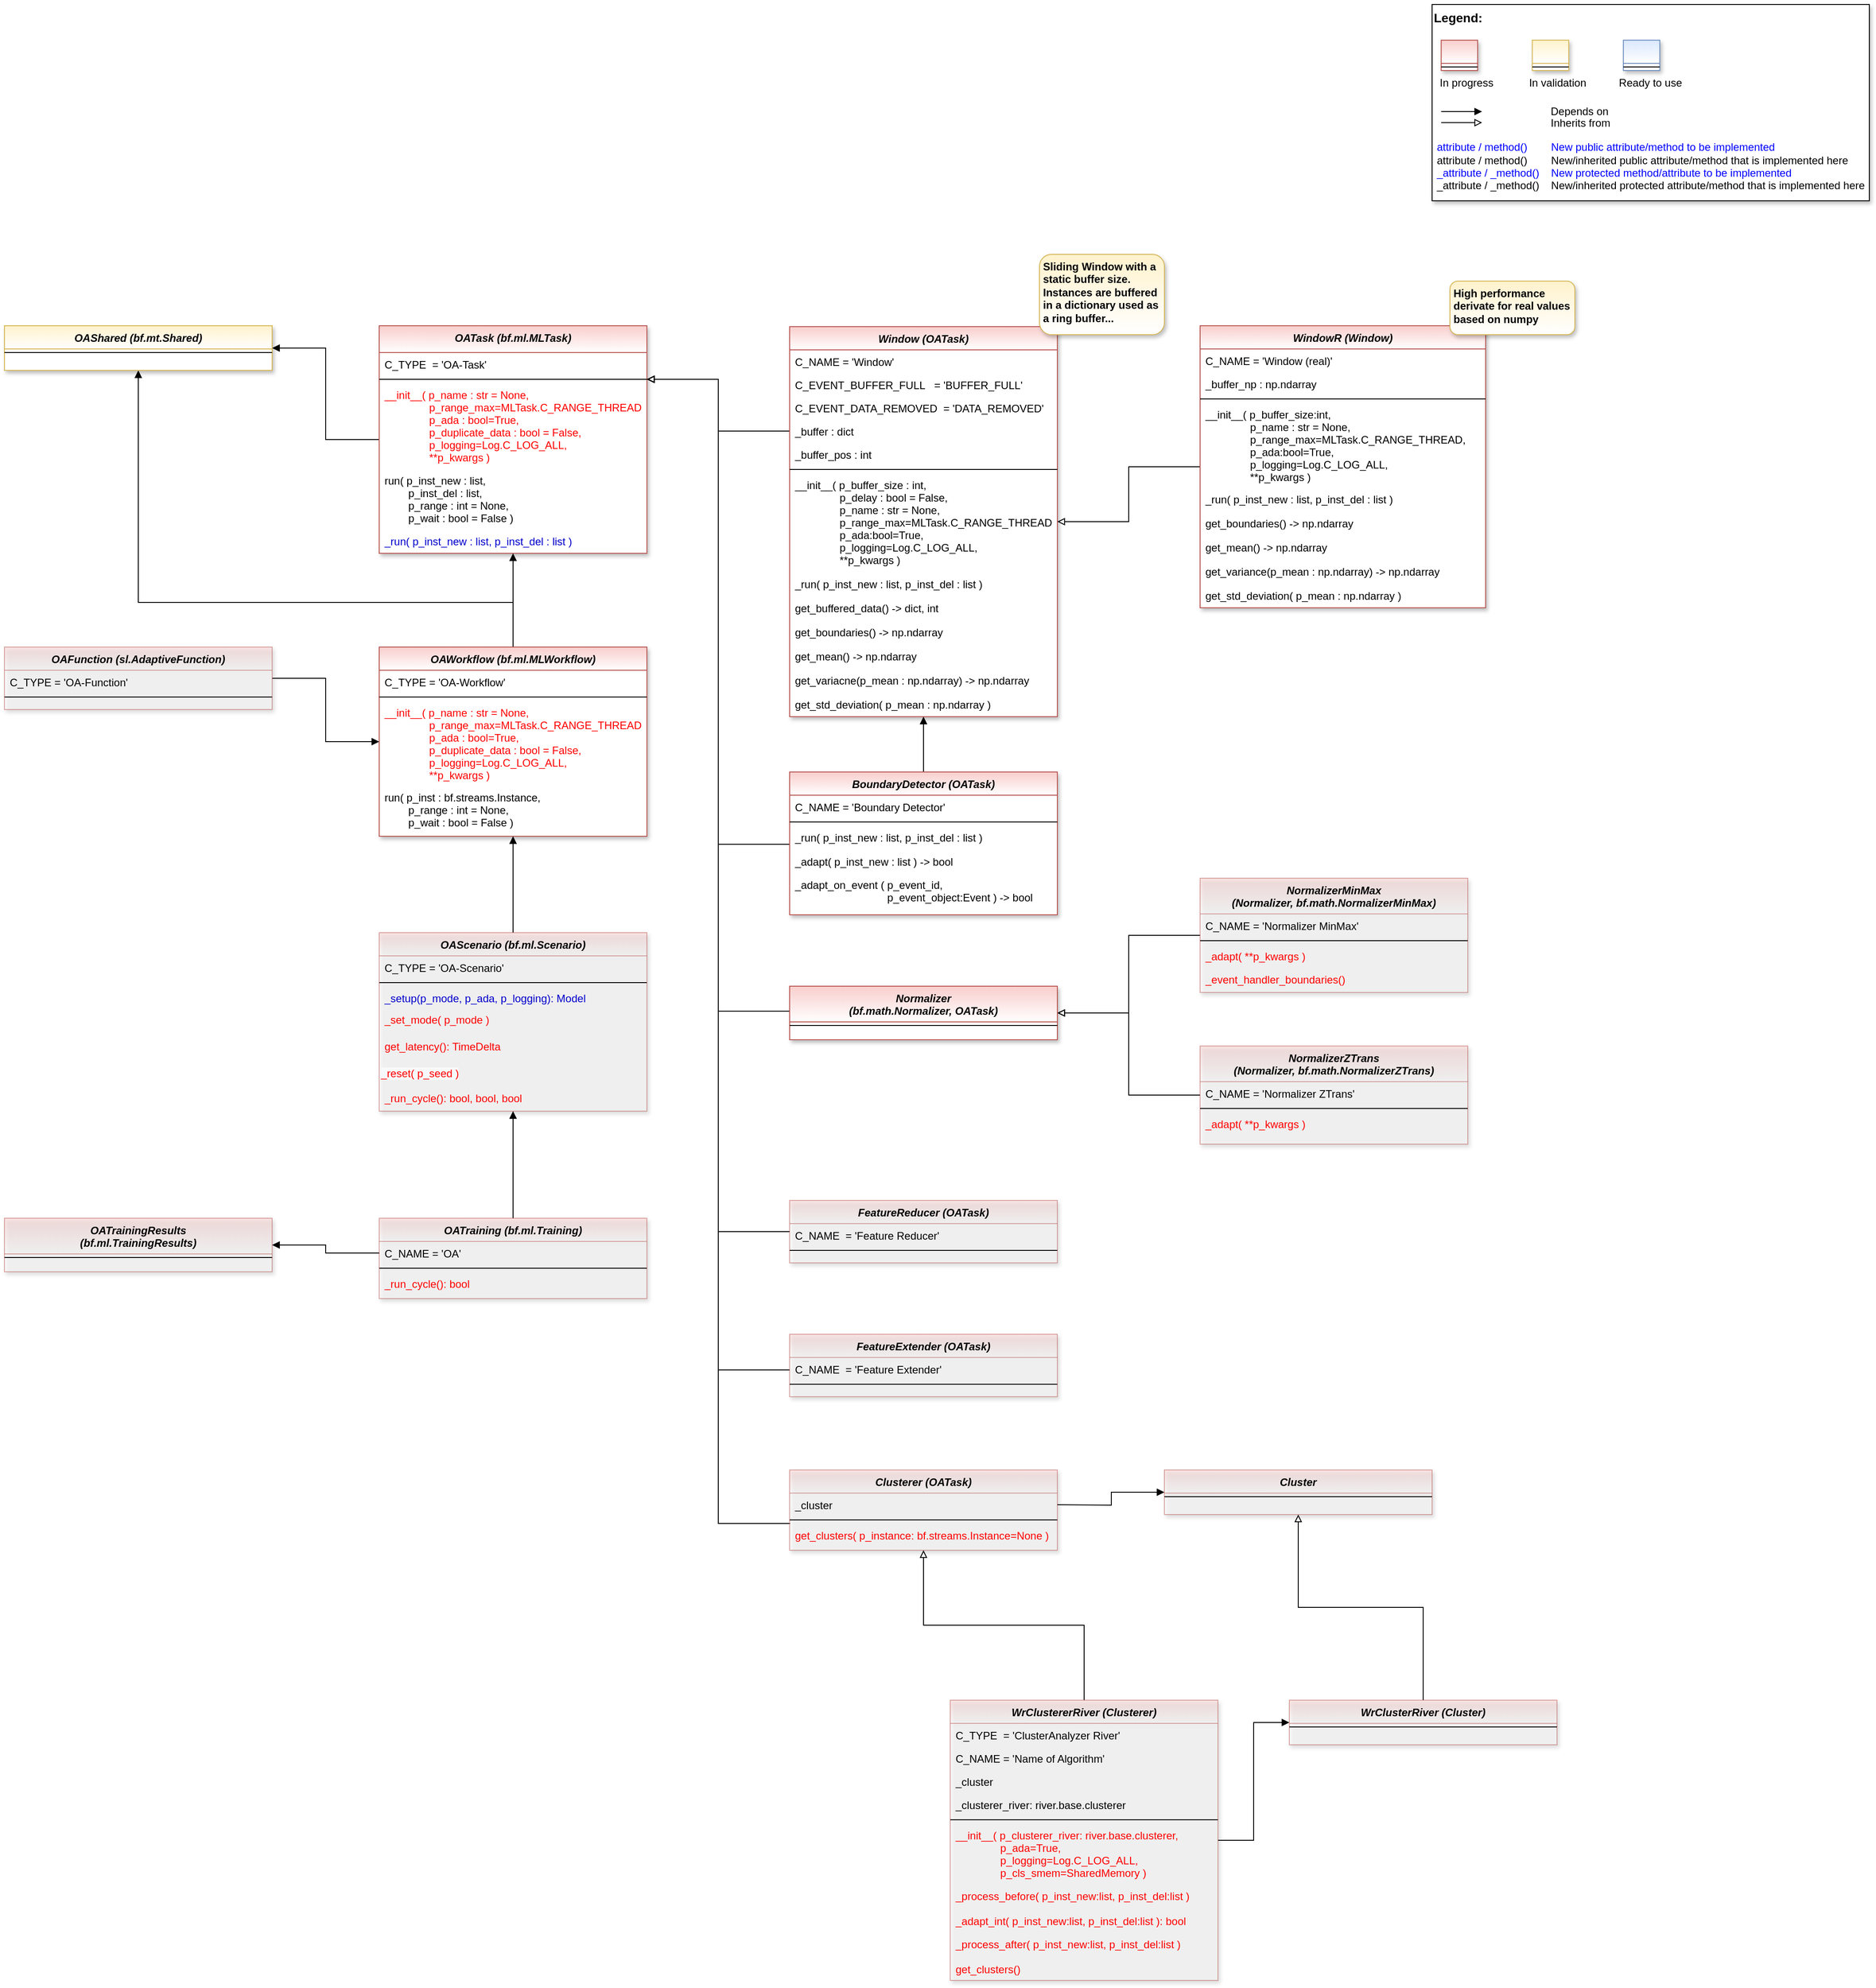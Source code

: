 <mxfile version="20.2.8" type="device"><diagram id="C5RBs43oDa-KdzZeNtuy" name="Page-1"><mxGraphModel dx="2810" dy="1265" grid="1" gridSize="10" guides="1" tooltips="1" connect="1" arrows="1" fold="1" page="1" pageScale="1" pageWidth="2336" pageHeight="1654" math="0" shadow="0"><root><mxCell id="WIyWlLk6GJQsqaUBKTNV-0"/><mxCell id="WIyWlLk6GJQsqaUBKTNV-1" parent="WIyWlLk6GJQsqaUBKTNV-0"/><mxCell id="NC4ok9Ms9W8lQ4tfJlZF-20" style="edgeStyle=orthogonalEdgeStyle;rounded=0;orthogonalLoop=1;jettySize=auto;html=1;fontColor=#FF0000;endArrow=block;endFill=1;" parent="WIyWlLk6GJQsqaUBKTNV-1" source="ado_M-dr3WUVXcom1yO_-1" target="NC4ok9Ms9W8lQ4tfJlZF-16" edge="1"><mxGeometry relative="1" as="geometry"/></mxCell><mxCell id="ado_M-dr3WUVXcom1yO_-1" value="OATask (bf.ml.MLTask)" style="swimlane;fontStyle=3;align=center;verticalAlign=top;childLayout=stackLayout;horizontal=1;startSize=30;horizontalStack=0;resizeParent=1;resizeLast=0;collapsible=1;marginBottom=0;rounded=0;shadow=1;strokeWidth=1;fillColor=#f8cecc;strokeColor=#b85450;swimlaneFillColor=#ffffff;gradientColor=#FFFFFF;" parent="WIyWlLk6GJQsqaUBKTNV-1" vertex="1"><mxGeometry x="460" y="400" width="300" height="255" as="geometry"><mxRectangle x="230" y="140" width="160" height="26" as="alternateBounds"/></mxGeometry></mxCell><mxCell id="fdyP1tWBDfPf_pqGQ-dC-29" value="C_TYPE  = 'OA-Task'" style="text;align=left;verticalAlign=top;spacingLeft=4;spacingRight=4;overflow=hidden;rotatable=0;points=[[0,0.5],[1,0.5]];portConstraint=eastwest;" parent="ado_M-dr3WUVXcom1yO_-1" vertex="1"><mxGeometry y="30" width="300" height="26" as="geometry"/></mxCell><mxCell id="ado_M-dr3WUVXcom1yO_-2" value="" style="line;html=1;strokeWidth=1;align=left;verticalAlign=middle;spacingTop=-1;spacingLeft=3;spacingRight=3;rotatable=0;labelPosition=right;points=[];portConstraint=eastwest;" parent="ado_M-dr3WUVXcom1yO_-1" vertex="1"><mxGeometry y="56" width="300" height="8" as="geometry"/></mxCell><mxCell id="k9iU4n4au0y_1ybiQBL--0" value="__init__( p_name : str = None,&#10;               p_range_max=MLTask.C_RANGE_THREAD,&#10;               p_ada : bool=True,&#10;               p_duplicate_data : bool = False,&#10;               p_logging=Log.C_LOG_ALL,&#10;               **p_kwargs )" style="text;align=left;verticalAlign=top;spacingLeft=4;spacingRight=4;overflow=hidden;rotatable=0;points=[[0,0.5],[1,0.5]];portConstraint=eastwest;fontColor=#FF0000;" parent="ado_M-dr3WUVXcom1yO_-1" vertex="1"><mxGeometry y="64" width="300" height="96" as="geometry"/></mxCell><mxCell id="KSrY9MKZYB9ACPlfna8P-1" value="run( p_inst_new : list, &#10;        p_inst_del : list,&#10;        p_range : int = None,&#10;        p_wait : bool = False )" style="text;align=left;verticalAlign=top;spacingLeft=4;spacingRight=4;overflow=hidden;rotatable=0;points=[[0,0.5],[1,0.5]];portConstraint=eastwest;fontColor=default;" parent="ado_M-dr3WUVXcom1yO_-1" vertex="1"><mxGeometry y="160" width="300" height="68" as="geometry"/></mxCell><mxCell id="1AHGO8Dt546OYCbEo7ZD-1" value="_run( p_inst_new : list, p_inst_del : list )" style="text;align=left;verticalAlign=top;spacingLeft=4;spacingRight=4;overflow=hidden;rotatable=0;points=[[0,0.5],[1,0.5]];portConstraint=eastwest;fontColor=#0000CC;" parent="ado_M-dr3WUVXcom1yO_-1" vertex="1"><mxGeometry y="228" width="300" height="27" as="geometry"/></mxCell><mxCell id="fcJVb3HREh7NScvAmxeq-0" value="" style="group" parent="WIyWlLk6GJQsqaUBKTNV-1" vertex="1" connectable="0"><mxGeometry x="1640" y="40" width="490" height="220" as="geometry"/></mxCell><mxCell id="fcJVb3HREh7NScvAmxeq-1" value="&lt;font color=&quot;#000000&quot; size=&quot;1&quot;&gt;&lt;b style=&quot;font-size: 14px&quot;&gt;Legend:&lt;br&gt;&lt;/b&gt;&lt;/font&gt;&lt;br&gt;&lt;br&gt;&lt;br&gt;&lt;font color=&quot;#0000ff&quot; style=&quot;font-size: 6px&quot;&gt;&lt;br&gt;&lt;/font&gt;&lt;span style=&quot;color: rgb(0 , 0 , 0)&quot;&gt;&lt;font style=&quot;font-size: 4px&quot;&gt;&amp;nbsp; &amp;nbsp;&lt;/font&gt;&amp;nbsp;In progress&amp;nbsp; &amp;nbsp; &amp;nbsp; &amp;nbsp; &amp;nbsp; &amp;nbsp; In validation&amp;nbsp; &amp;nbsp; &amp;nbsp; &amp;nbsp; &amp;nbsp; &amp;nbsp;Ready to use&lt;/span&gt;&lt;font color=&quot;#000000&quot;&gt;&amp;nbsp;&lt;br&gt;&lt;/font&gt;&lt;font color=&quot;#0000ff&quot;&gt;&lt;br&gt;&lt;br&gt;&lt;br&gt;&lt;br&gt;&amp;nbsp;attribute / method()&amp;nbsp; &amp;nbsp; &amp;nbsp; &amp;nbsp; New public attribute/method to be implemented&lt;/font&gt;&lt;br&gt;&lt;font color=&quot;#000000&quot;&gt;&amp;nbsp;&lt;/font&gt;&lt;font color=&quot;#000000&quot;&gt;attribute / method()&lt;span&gt;&#9;&lt;/span&gt;&amp;nbsp; &amp;nbsp; &amp;nbsp; &amp;nbsp;New/inherited public attribute/method that is implemented here&lt;br&gt;&lt;/font&gt;&lt;font color=&quot;#0000ff&quot;&gt;&amp;nbsp;_attribute /&amp;nbsp;&lt;/font&gt;&lt;font color=&quot;#0000ff&quot;&gt;_method()&amp;nbsp; &amp;nbsp; New protected method/attribute to be implemented&lt;/font&gt;&lt;br&gt;&lt;font color=&quot;#000000&quot;&gt;&amp;nbsp;_attribute / _method()&amp;nbsp; &amp;nbsp; New/inherited protected attribute/method that is implemented here&lt;br&gt;&lt;/font&gt;&lt;font color=&quot;#000000&quot;&gt;&lt;br&gt;&lt;br&gt;&lt;br&gt;&lt;br&gt;&lt;br&gt;&lt;/font&gt;" style="text;html=1;align=left;verticalAlign=top;whiteSpace=wrap;rounded=0;fontColor=#006600;strokeColor=#000000;shadow=1;fillColor=#ffffff;" parent="fcJVb3HREh7NScvAmxeq-0" vertex="1"><mxGeometry width="490.0" height="220" as="geometry"/></mxCell><mxCell id="fcJVb3HREh7NScvAmxeq-2" value="Depends on" style="endArrow=block;html=1;labelPosition=right;verticalLabelPosition=middle;align=left;verticalAlign=middle;endFill=1;fontSize=12;" parent="fcJVb3HREh7NScvAmxeq-0" edge="1"><mxGeometry x="-1623.125" y="-2180" width="51.042" height="50" as="geometry"><mxPoint x="10.208" y="120.003" as="sourcePoint"/><mxPoint x="55.991" y="120.003" as="targetPoint"/><mxPoint x="98" as="offset"/><Array as="points"><mxPoint x="30.625" y="120"/></Array></mxGeometry></mxCell><mxCell id="fcJVb3HREh7NScvAmxeq-3" value="Inherits from" style="endArrow=block;html=1;labelPosition=right;verticalLabelPosition=middle;align=left;verticalAlign=middle;endFill=0;fontSize=12;" parent="fcJVb3HREh7NScvAmxeq-0" edge="1"><mxGeometry x="-1623.125" y="-2180" width="51.042" height="50" as="geometry"><mxPoint x="10.208" y="132.385" as="sourcePoint"/><mxPoint x="55.991" y="132.385" as="targetPoint"/><mxPoint x="98" y="1" as="offset"/></mxGeometry></mxCell><mxCell id="fcJVb3HREh7NScvAmxeq-4" value="" style="swimlane;fontStyle=3;align=center;verticalAlign=top;childLayout=stackLayout;horizontal=1;startSize=26;horizontalStack=0;resizeParent=1;resizeLast=0;collapsible=1;marginBottom=0;rounded=0;shadow=1;strokeWidth=1;fillColor=#f8cecc;strokeColor=#b85450;gradientColor=#ffffff;swimlaneFillColor=#ffffff;" parent="fcJVb3HREh7NScvAmxeq-0" vertex="1"><mxGeometry x="10.208" y="40" width="40.833" height="34" as="geometry"><mxRectangle x="230" y="140" width="160" height="26" as="alternateBounds"/></mxGeometry></mxCell><mxCell id="fcJVb3HREh7NScvAmxeq-5" value="" style="line;html=1;strokeWidth=1;align=left;verticalAlign=middle;spacingTop=-1;spacingLeft=3;spacingRight=3;rotatable=0;labelPosition=right;points=[];portConstraint=eastwest;" parent="fcJVb3HREh7NScvAmxeq-4" vertex="1"><mxGeometry y="26" width="40.833" height="8" as="geometry"/></mxCell><mxCell id="fcJVb3HREh7NScvAmxeq-6" value="" style="swimlane;fontStyle=3;align=center;verticalAlign=top;childLayout=stackLayout;horizontal=1;startSize=26;horizontalStack=0;resizeParent=1;resizeLast=0;collapsible=1;marginBottom=0;rounded=0;shadow=1;strokeWidth=1;fillColor=#fff2cc;strokeColor=#d6b656;gradientColor=#ffffff;swimlaneFillColor=#ffffff;" parent="fcJVb3HREh7NScvAmxeq-0" vertex="1"><mxGeometry x="112.292" y="40" width="40.833" height="34" as="geometry"><mxRectangle x="230" y="140" width="160" height="26" as="alternateBounds"/></mxGeometry></mxCell><mxCell id="fcJVb3HREh7NScvAmxeq-7" value="" style="line;html=1;strokeWidth=1;align=left;verticalAlign=middle;spacingTop=-1;spacingLeft=3;spacingRight=3;rotatable=0;labelPosition=right;points=[];portConstraint=eastwest;" parent="fcJVb3HREh7NScvAmxeq-6" vertex="1"><mxGeometry y="26" width="40.833" height="8" as="geometry"/></mxCell><mxCell id="fcJVb3HREh7NScvAmxeq-8" value="" style="swimlane;fontStyle=3;align=center;verticalAlign=top;childLayout=stackLayout;horizontal=1;startSize=26;horizontalStack=0;resizeParent=1;resizeLast=0;collapsible=1;marginBottom=0;rounded=0;shadow=1;strokeWidth=1;fillColor=#dae8fc;strokeColor=#6c8ebf;gradientColor=#ffffff;swimlaneFillColor=#ffffff;" parent="fcJVb3HREh7NScvAmxeq-0" vertex="1"><mxGeometry x="214.375" y="40" width="40.833" height="34" as="geometry"><mxRectangle x="230" y="140" width="160" height="26" as="alternateBounds"/></mxGeometry></mxCell><mxCell id="fcJVb3HREh7NScvAmxeq-9" value="" style="line;html=1;strokeWidth=1;align=left;verticalAlign=middle;spacingTop=-1;spacingLeft=3;spacingRight=3;rotatable=0;labelPosition=right;points=[];portConstraint=eastwest;" parent="fcJVb3HREh7NScvAmxeq-8" vertex="1"><mxGeometry y="26" width="40.833" height="8" as="geometry"/></mxCell><mxCell id="fdyP1tWBDfPf_pqGQ-dC-9" style="edgeStyle=orthogonalEdgeStyle;rounded=0;orthogonalLoop=1;jettySize=auto;html=1;entryX=0.5;entryY=1;entryDx=0;entryDy=0;fontColor=#0000FF;endArrow=block;endFill=1;" parent="WIyWlLk6GJQsqaUBKTNV-1" source="3OC-FlShTz39iofZlzZl-0" target="ado_M-dr3WUVXcom1yO_-1" edge="1"><mxGeometry relative="1" as="geometry"/></mxCell><mxCell id="NC4ok9Ms9W8lQ4tfJlZF-21" style="edgeStyle=orthogonalEdgeStyle;rounded=0;orthogonalLoop=1;jettySize=auto;html=1;fontColor=#FF0000;endArrow=block;endFill=1;exitX=0.5;exitY=0;exitDx=0;exitDy=0;entryX=0.5;entryY=1;entryDx=0;entryDy=0;" parent="WIyWlLk6GJQsqaUBKTNV-1" source="3OC-FlShTz39iofZlzZl-0" target="NC4ok9Ms9W8lQ4tfJlZF-16" edge="1"><mxGeometry relative="1" as="geometry"><Array as="points"><mxPoint x="610" y="710"/><mxPoint x="190" y="710"/></Array></mxGeometry></mxCell><mxCell id="3OC-FlShTz39iofZlzZl-0" value="OAWorkflow (bf.ml.MLWorkflow)" style="swimlane;fontStyle=3;align=center;verticalAlign=top;childLayout=stackLayout;horizontal=1;startSize=26;horizontalStack=0;resizeParent=1;resizeLast=0;collapsible=1;marginBottom=0;rounded=0;shadow=1;strokeWidth=1;fillColor=#f8cecc;strokeColor=#b85450;swimlaneFillColor=#ffffff;gradientColor=#FFFFFF;" parent="WIyWlLk6GJQsqaUBKTNV-1" vertex="1"><mxGeometry x="460" y="760" width="300" height="212" as="geometry"><mxRectangle x="230" y="140" width="160" height="26" as="alternateBounds"/></mxGeometry></mxCell><mxCell id="fdyP1tWBDfPf_pqGQ-dC-80" value="C_TYPE = 'OA-Workflow'" style="text;align=left;verticalAlign=top;spacingLeft=4;spacingRight=4;overflow=hidden;rotatable=0;points=[[0,0.5],[1,0.5]];portConstraint=eastwest;" parent="3OC-FlShTz39iofZlzZl-0" vertex="1"><mxGeometry y="26" width="300" height="26" as="geometry"/></mxCell><mxCell id="3OC-FlShTz39iofZlzZl-1" value="" style="line;html=1;strokeWidth=1;align=left;verticalAlign=middle;spacingTop=-1;spacingLeft=3;spacingRight=3;rotatable=0;labelPosition=right;points=[];portConstraint=eastwest;" parent="3OC-FlShTz39iofZlzZl-0" vertex="1"><mxGeometry y="52" width="300" height="8" as="geometry"/></mxCell><mxCell id="k9iU4n4au0y_1ybiQBL--2" value="__init__( p_name : str = None,&#10;               p_range_max=MLTask.C_RANGE_THREAD,&#10;               p_ada : bool=True,&#10;               p_duplicate_data : bool = False,&#10;               p_logging=Log.C_LOG_ALL,&#10;               **p_kwargs )" style="text;align=left;verticalAlign=top;spacingLeft=4;spacingRight=4;overflow=hidden;rotatable=0;points=[[0,0.5],[1,0.5]];portConstraint=eastwest;fontColor=#FF0000;" parent="3OC-FlShTz39iofZlzZl-0" vertex="1"><mxGeometry y="60" width="300" height="95" as="geometry"/></mxCell><mxCell id="k9iU4n4au0y_1ybiQBL--1" value="run( p_inst : bf.streams.Instance, &#10;        p_range : int = None,&#10;        p_wait : bool = False )" style="text;align=left;verticalAlign=top;spacingLeft=4;spacingRight=4;overflow=hidden;rotatable=0;points=[[0,0.5],[1,0.5]];portConstraint=eastwest;fontColor=default;" parent="3OC-FlShTz39iofZlzZl-0" vertex="1"><mxGeometry y="155" width="300" height="52" as="geometry"/></mxCell><mxCell id="fdyP1tWBDfPf_pqGQ-dC-82" style="edgeStyle=orthogonalEdgeStyle;rounded=0;orthogonalLoop=1;jettySize=auto;html=1;endArrow=block;endFill=1;fontColor=#0000FF;entryX=0.5;entryY=1;entryDx=0;entryDy=0;" parent="WIyWlLk6GJQsqaUBKTNV-1" source="fdyP1tWBDfPf_pqGQ-dC-23" target="3OC-FlShTz39iofZlzZl-0" edge="1"><mxGeometry relative="1" as="geometry"><mxPoint x="640" y="2592" as="targetPoint"/></mxGeometry></mxCell><mxCell id="fdyP1tWBDfPf_pqGQ-dC-23" value="OAScenario (bf.ml.Scenario)" style="swimlane;fontStyle=3;align=center;verticalAlign=top;childLayout=stackLayout;horizontal=1;startSize=26;horizontalStack=0;resizeParent=1;resizeLast=0;collapsible=1;marginBottom=0;rounded=0;shadow=1;strokeWidth=1;fillColor=#f8cecc;strokeColor=#b85450;swimlaneFillColor=#ffffff;gradientColor=#ffffff;opacity=50;" parent="WIyWlLk6GJQsqaUBKTNV-1" vertex="1"><mxGeometry x="460" y="1080" width="300" height="200" as="geometry"><mxRectangle x="230" y="140" width="160" height="26" as="alternateBounds"/></mxGeometry></mxCell><mxCell id="NC4ok9Ms9W8lQ4tfJlZF-8" value="C_TYPE = 'OA-Scenario'" style="text;align=left;verticalAlign=top;spacingLeft=4;spacingRight=4;overflow=hidden;rotatable=0;points=[[0,0.5],[1,0.5]];portConstraint=eastwest;" parent="fdyP1tWBDfPf_pqGQ-dC-23" vertex="1"><mxGeometry y="26" width="300" height="26" as="geometry"/></mxCell><mxCell id="fdyP1tWBDfPf_pqGQ-dC-24" value="" style="line;html=1;strokeWidth=1;align=left;verticalAlign=middle;spacingTop=-1;spacingLeft=3;spacingRight=3;rotatable=0;labelPosition=right;points=[];portConstraint=eastwest;" parent="fdyP1tWBDfPf_pqGQ-dC-23" vertex="1"><mxGeometry y="52" width="300" height="8" as="geometry"/></mxCell><mxCell id="NC4ok9Ms9W8lQ4tfJlZF-9" value="_setup(p_mode, p_ada, p_logging): Model" style="text;align=left;verticalAlign=top;spacingLeft=4;spacingRight=4;overflow=hidden;rotatable=0;points=[[0,0.5],[1,0.5]];portConstraint=eastwest;fontColor=#0000CC;" parent="fdyP1tWBDfPf_pqGQ-dC-23" vertex="1"><mxGeometry y="60" width="300" height="24" as="geometry"/></mxCell><mxCell id="NC4ok9Ms9W8lQ4tfJlZF-10" value="_set_mode( p_mode )" style="text;align=left;verticalAlign=top;spacingLeft=4;spacingRight=4;overflow=hidden;rotatable=0;points=[[0,0.5],[1,0.5]];portConstraint=eastwest;fontColor=#FF0000;" parent="fdyP1tWBDfPf_pqGQ-dC-23" vertex="1"><mxGeometry y="84" width="300" height="30" as="geometry"/></mxCell><mxCell id="NC4ok9Ms9W8lQ4tfJlZF-11" value="get_latency(): TimeDelta" style="text;align=left;verticalAlign=top;spacingLeft=4;spacingRight=4;overflow=hidden;rotatable=0;points=[[0,0.5],[1,0.5]];portConstraint=eastwest;fontColor=#FF0000;" parent="fdyP1tWBDfPf_pqGQ-dC-23" vertex="1"><mxGeometry y="114" width="300" height="30" as="geometry"/></mxCell><mxCell id="NC4ok9Ms9W8lQ4tfJlZF-12" value="&lt;span style=&quot;font-family: helvetica; font-size: 12px; font-style: normal; font-weight: 400; letter-spacing: normal; text-align: left; text-indent: 0px; text-transform: none; word-spacing: 0px; background-color: rgb(248, 249, 250); display: inline; float: none;&quot;&gt;_reset( p_seed )&lt;/span&gt;" style="text;whiteSpace=wrap;html=1;fontColor=#FF0000;" parent="fdyP1tWBDfPf_pqGQ-dC-23" vertex="1"><mxGeometry y="144" width="300" height="28" as="geometry"/></mxCell><mxCell id="NC4ok9Ms9W8lQ4tfJlZF-13" value="_run_cycle(): bool, bool, bool" style="text;align=left;verticalAlign=top;spacingLeft=4;spacingRight=4;overflow=hidden;rotatable=0;points=[[0,0.5],[1,0.5]];portConstraint=eastwest;fontColor=#FF0000;" parent="fdyP1tWBDfPf_pqGQ-dC-23" vertex="1"><mxGeometry y="172" width="300" height="26" as="geometry"/></mxCell><mxCell id="fdyP1tWBDfPf_pqGQ-dC-84" style="edgeStyle=orthogonalEdgeStyle;rounded=0;orthogonalLoop=1;jettySize=auto;html=1;entryX=0.5;entryY=1;entryDx=0;entryDy=0;endArrow=block;endFill=1;fontColor=#0000FF;" parent="WIyWlLk6GJQsqaUBKTNV-1" source="fdyP1tWBDfPf_pqGQ-dC-26" target="fdyP1tWBDfPf_pqGQ-dC-23" edge="1"><mxGeometry relative="1" as="geometry"/></mxCell><mxCell id="fdyP1tWBDfPf_pqGQ-dC-26" value="OATraining (bf.ml.Training)" style="swimlane;fontStyle=3;align=center;verticalAlign=top;childLayout=stackLayout;horizontal=1;startSize=26;horizontalStack=0;resizeParent=1;resizeLast=0;collapsible=1;marginBottom=0;rounded=0;shadow=1;strokeWidth=1;fillColor=#f8cecc;strokeColor=#b85450;swimlaneFillColor=#ffffff;gradientColor=#ffffff;opacity=50;" parent="WIyWlLk6GJQsqaUBKTNV-1" vertex="1"><mxGeometry x="460" y="1400" width="300" height="90" as="geometry"><mxRectangle x="230" y="140" width="160" height="26" as="alternateBounds"/></mxGeometry></mxCell><mxCell id="NC4ok9Ms9W8lQ4tfJlZF-15" value="C_NAME = 'OA'" style="text;align=left;verticalAlign=top;spacingLeft=4;spacingRight=4;overflow=hidden;rotatable=0;points=[[0,0.5],[1,0.5]];portConstraint=eastwest;" parent="fdyP1tWBDfPf_pqGQ-dC-26" vertex="1"><mxGeometry y="26" width="300" height="26" as="geometry"/></mxCell><mxCell id="fdyP1tWBDfPf_pqGQ-dC-27" value="" style="line;html=1;strokeWidth=1;align=left;verticalAlign=middle;spacingTop=-1;spacingLeft=3;spacingRight=3;rotatable=0;labelPosition=right;points=[];portConstraint=eastwest;" parent="fdyP1tWBDfPf_pqGQ-dC-26" vertex="1"><mxGeometry y="52" width="300" height="8" as="geometry"/></mxCell><mxCell id="NC4ok9Ms9W8lQ4tfJlZF-14" value="_run_cycle(): bool" style="text;align=left;verticalAlign=top;spacingLeft=4;spacingRight=4;overflow=hidden;rotatable=0;points=[[0,0.5],[1,0.5]];portConstraint=eastwest;fontColor=#FF0000;" parent="fdyP1tWBDfPf_pqGQ-dC-26" vertex="1"><mxGeometry y="60" width="300" height="24" as="geometry"/></mxCell><mxCell id="fdyP1tWBDfPf_pqGQ-dC-35" value="OATrainingResults &#10;(bf.ml.TrainingResults)" style="swimlane;fontStyle=3;align=center;verticalAlign=top;childLayout=stackLayout;horizontal=1;startSize=40;horizontalStack=0;resizeParent=1;resizeLast=0;collapsible=1;marginBottom=0;rounded=0;shadow=1;strokeWidth=1;fillColor=#f8cecc;strokeColor=#b85450;swimlaneFillColor=#ffffff;gradientColor=#ffffff;opacity=50;" parent="WIyWlLk6GJQsqaUBKTNV-1" vertex="1"><mxGeometry x="40" y="1400" width="300" height="60" as="geometry"><mxRectangle x="230" y="140" width="160" height="26" as="alternateBounds"/></mxGeometry></mxCell><mxCell id="fdyP1tWBDfPf_pqGQ-dC-36" value="" style="line;html=1;strokeWidth=1;align=left;verticalAlign=middle;spacingTop=-1;spacingLeft=3;spacingRight=3;rotatable=0;labelPosition=right;points=[];portConstraint=eastwest;" parent="fdyP1tWBDfPf_pqGQ-dC-35" vertex="1"><mxGeometry y="40" width="300" height="8" as="geometry"/></mxCell><mxCell id="oYwBKhMqCTmMdZ0fKWpn-2" style="edgeStyle=orthogonalEdgeStyle;rounded=0;orthogonalLoop=1;jettySize=auto;html=1;fontSize=14;endArrow=block;endFill=0;" parent="WIyWlLk6GJQsqaUBKTNV-1" source="fdyP1tWBDfPf_pqGQ-dC-42" target="ado_M-dr3WUVXcom1yO_-1" edge="1"><mxGeometry relative="1" as="geometry"><Array as="points"><mxPoint x="840" y="518"/><mxPoint x="840" y="460"/></Array></mxGeometry></mxCell><mxCell id="fdyP1tWBDfPf_pqGQ-dC-42" value="Window (OATask)" style="swimlane;fontStyle=3;align=center;verticalAlign=top;childLayout=stackLayout;horizontal=1;startSize=26;horizontalStack=0;resizeParent=1;resizeLast=0;collapsible=1;marginBottom=0;rounded=0;shadow=1;strokeWidth=1;swimlaneFillColor=#ffffff;fillColor=#f8cecc;strokeColor=#b85450;gradientColor=#FFFFFF;" parent="WIyWlLk6GJQsqaUBKTNV-1" vertex="1"><mxGeometry x="920" y="401" width="300" height="437" as="geometry"><mxRectangle x="230" y="140" width="160" height="26" as="alternateBounds"/></mxGeometry></mxCell><mxCell id="fdyP1tWBDfPf_pqGQ-dC-44" value="C_NAME = 'Window'" style="text;align=left;verticalAlign=top;spacingLeft=4;spacingRight=4;overflow=hidden;rotatable=0;points=[[0,0.5],[1,0.5]];portConstraint=eastwest;fontColor=default;" parent="fdyP1tWBDfPf_pqGQ-dC-42" vertex="1"><mxGeometry y="26" width="300" height="26" as="geometry"/></mxCell><mxCell id="RqsyXpQBPQFgxEc13Akh-0" value="C_EVENT_BUFFER_FULL   = 'BUFFER_FULL'" style="text;align=left;verticalAlign=top;spacingLeft=4;spacingRight=4;overflow=hidden;rotatable=0;points=[[0,0.5],[1,0.5]];portConstraint=eastwest;fontColor=default;" parent="fdyP1tWBDfPf_pqGQ-dC-42" vertex="1"><mxGeometry y="52" width="300" height="26" as="geometry"/></mxCell><mxCell id="E04wLSxEPzHpS0Ez6FtS-18" value="C_EVENT_DATA_REMOVED  = 'DATA_REMOVED'" style="text;align=left;verticalAlign=top;spacingLeft=4;spacingRight=4;overflow=hidden;rotatable=0;points=[[0,0.5],[1,0.5]];portConstraint=eastwest;fontColor=default;" parent="fdyP1tWBDfPf_pqGQ-dC-42" vertex="1"><mxGeometry y="78" width="300" height="26" as="geometry"/></mxCell><mxCell id="JdG2CdHGUugIeo8cxUKs-15" value="_buffer : dict" style="text;align=left;verticalAlign=top;spacingLeft=4;spacingRight=4;overflow=hidden;rotatable=0;points=[[0,0.5],[1,0.5]];portConstraint=eastwest;fontColor=default;" parent="fdyP1tWBDfPf_pqGQ-dC-42" vertex="1"><mxGeometry y="104" width="300" height="26" as="geometry"/></mxCell><mxCell id="JdG2CdHGUugIeo8cxUKs-18" value="_buffer_pos : int" style="text;align=left;verticalAlign=top;spacingLeft=4;spacingRight=4;overflow=hidden;rotatable=0;points=[[0,0.5],[1,0.5]];portConstraint=eastwest;fontColor=default;" parent="fdyP1tWBDfPf_pqGQ-dC-42" vertex="1"><mxGeometry y="130" width="300" height="26" as="geometry"/></mxCell><mxCell id="fdyP1tWBDfPf_pqGQ-dC-45" value="" style="line;html=1;strokeWidth=1;align=left;verticalAlign=middle;spacingTop=-1;spacingLeft=3;spacingRight=3;rotatable=0;labelPosition=right;points=[];portConstraint=eastwest;" parent="fdyP1tWBDfPf_pqGQ-dC-42" vertex="1"><mxGeometry y="156" width="300" height="8" as="geometry"/></mxCell><mxCell id="JdG2CdHGUugIeo8cxUKs-25" value="__init__( p_buffer_size : int,&#10;               p_delay : bool = False,&#10;               p_name : str = None,&#10;               p_range_max=MLTask.C_RANGE_THREAD,&#10;               p_ada:bool=True,&#10;               p_logging=Log.C_LOG_ALL,&#10;               **p_kwargs )" style="text;align=left;verticalAlign=top;spacingLeft=4;spacingRight=4;overflow=hidden;rotatable=0;points=[[0,0.5],[1,0.5]];portConstraint=eastwest;fontColor=default;" parent="fdyP1tWBDfPf_pqGQ-dC-42" vertex="1"><mxGeometry y="164" width="300" height="111" as="geometry"/></mxCell><mxCell id="JdG2CdHGUugIeo8cxUKs-23" value="_run( p_inst_new : list, p_inst_del : list )" style="text;align=left;verticalAlign=top;spacingLeft=4;spacingRight=4;overflow=hidden;rotatable=0;points=[[0,0.5],[1,0.5]];portConstraint=eastwest;fontColor=default;" parent="fdyP1tWBDfPf_pqGQ-dC-42" vertex="1"><mxGeometry y="275" width="300" height="27" as="geometry"/></mxCell><mxCell id="E04wLSxEPzHpS0Ez6FtS-15" value="get_buffered_data() -&gt; dict, int" style="text;align=left;verticalAlign=top;spacingLeft=4;spacingRight=4;overflow=hidden;rotatable=0;points=[[0,0.5],[1,0.5]];portConstraint=eastwest;fontColor=default;" parent="fdyP1tWBDfPf_pqGQ-dC-42" vertex="1"><mxGeometry y="302" width="300" height="27" as="geometry"/></mxCell><mxCell id="E04wLSxEPzHpS0Ez6FtS-16" value="get_boundaries() -&gt; np.ndarray" style="text;align=left;verticalAlign=top;spacingLeft=4;spacingRight=4;overflow=hidden;rotatable=0;points=[[0,0.5],[1,0.5]];portConstraint=eastwest;fontColor=default;" parent="fdyP1tWBDfPf_pqGQ-dC-42" vertex="1"><mxGeometry y="329" width="300" height="27" as="geometry"/></mxCell><mxCell id="JdG2CdHGUugIeo8cxUKs-21" value="get_mean() -&gt; np.ndarray" style="text;align=left;verticalAlign=top;spacingLeft=4;spacingRight=4;overflow=hidden;rotatable=0;points=[[0,0.5],[1,0.5]];portConstraint=eastwest;fontColor=default;" parent="fdyP1tWBDfPf_pqGQ-dC-42" vertex="1"><mxGeometry y="356" width="300" height="27" as="geometry"/></mxCell><mxCell id="JdG2CdHGUugIeo8cxUKs-22" value="get_variacne(p_mean : np.ndarray) -&gt; np.ndarray" style="text;align=left;verticalAlign=top;spacingLeft=4;spacingRight=4;overflow=hidden;rotatable=0;points=[[0,0.5],[1,0.5]];portConstraint=eastwest;fontColor=default;" parent="fdyP1tWBDfPf_pqGQ-dC-42" vertex="1"><mxGeometry y="383" width="300" height="27" as="geometry"/></mxCell><mxCell id="pPdr0qeyamN89s2_2vg2-1" value="get_std_deviation( p_mean : np.ndarray )" style="text;align=left;verticalAlign=top;spacingLeft=4;spacingRight=4;overflow=hidden;rotatable=0;points=[[0,0.5],[1,0.5]];portConstraint=eastwest;fontColor=default;" parent="fdyP1tWBDfPf_pqGQ-dC-42" vertex="1"><mxGeometry y="410" width="300" height="27" as="geometry"/></mxCell><mxCell id="F4cRb40SIBlKEnmwUcSt-6" style="edgeStyle=orthogonalEdgeStyle;rounded=0;orthogonalLoop=1;jettySize=auto;html=1;endArrow=block;endFill=0;" parent="WIyWlLk6GJQsqaUBKTNV-1" source="fdyP1tWBDfPf_pqGQ-dC-62" target="ado_M-dr3WUVXcom1yO_-1" edge="1"><mxGeometry relative="1" as="geometry"><Array as="points"><mxPoint x="840" y="1415"/><mxPoint x="840" y="460"/></Array></mxGeometry></mxCell><mxCell id="fdyP1tWBDfPf_pqGQ-dC-62" value="FeatureReducer (OATask)" style="swimlane;fontStyle=3;align=center;verticalAlign=top;childLayout=stackLayout;horizontal=1;startSize=26;horizontalStack=0;resizeParent=1;resizeLast=0;collapsible=1;marginBottom=0;rounded=0;shadow=1;strokeWidth=1;swimlaneFillColor=#ffffff;fillColor=#f8cecc;strokeColor=#b85450;gradientColor=#FFFFFF;opacity=50;" parent="WIyWlLk6GJQsqaUBKTNV-1" vertex="1"><mxGeometry x="920" y="1380" width="300" height="70" as="geometry"><mxRectangle x="230" y="140" width="160" height="26" as="alternateBounds"/></mxGeometry></mxCell><mxCell id="fdyP1tWBDfPf_pqGQ-dC-63" value="C_NAME  = 'Feature Reducer'" style="text;align=left;verticalAlign=top;spacingLeft=4;spacingRight=4;overflow=hidden;rotatable=0;points=[[0,0.5],[1,0.5]];portConstraint=eastwest;" parent="fdyP1tWBDfPf_pqGQ-dC-62" vertex="1"><mxGeometry y="26" width="300" height="26" as="geometry"/></mxCell><mxCell id="fdyP1tWBDfPf_pqGQ-dC-65" value="" style="line;html=1;strokeWidth=1;align=left;verticalAlign=middle;spacingTop=-1;spacingLeft=3;spacingRight=3;rotatable=0;labelPosition=right;points=[];portConstraint=eastwest;" parent="fdyP1tWBDfPf_pqGQ-dC-62" vertex="1"><mxGeometry y="52" width="300" height="8" as="geometry"/></mxCell><mxCell id="F4cRb40SIBlKEnmwUcSt-7" style="edgeStyle=orthogonalEdgeStyle;rounded=0;orthogonalLoop=1;jettySize=auto;html=1;endArrow=block;endFill=0;" parent="WIyWlLk6GJQsqaUBKTNV-1" source="fdyP1tWBDfPf_pqGQ-dC-66" target="ado_M-dr3WUVXcom1yO_-1" edge="1"><mxGeometry relative="1" as="geometry"><Array as="points"><mxPoint x="840" y="1570"/><mxPoint x="840" y="460"/></Array></mxGeometry></mxCell><mxCell id="fdyP1tWBDfPf_pqGQ-dC-66" value="FeatureExtender (OATask)" style="swimlane;fontStyle=3;align=center;verticalAlign=top;childLayout=stackLayout;horizontal=1;startSize=26;horizontalStack=0;resizeParent=1;resizeLast=0;collapsible=1;marginBottom=0;rounded=0;shadow=1;strokeWidth=1;swimlaneFillColor=#ffffff;fillColor=#f8cecc;strokeColor=#b85450;gradientColor=#FFFFFF;opacity=50;" parent="WIyWlLk6GJQsqaUBKTNV-1" vertex="1"><mxGeometry x="920" y="1530" width="300" height="70" as="geometry"><mxRectangle x="230" y="140" width="160" height="26" as="alternateBounds"/></mxGeometry></mxCell><mxCell id="fdyP1tWBDfPf_pqGQ-dC-67" value="C_NAME  = 'Feature Extender'" style="text;align=left;verticalAlign=top;spacingLeft=4;spacingRight=4;overflow=hidden;rotatable=0;points=[[0,0.5],[1,0.5]];portConstraint=eastwest;" parent="fdyP1tWBDfPf_pqGQ-dC-66" vertex="1"><mxGeometry y="26" width="300" height="26" as="geometry"/></mxCell><mxCell id="fdyP1tWBDfPf_pqGQ-dC-69" value="" style="line;html=1;strokeWidth=1;align=left;verticalAlign=middle;spacingTop=-1;spacingLeft=3;spacingRight=3;rotatable=0;labelPosition=right;points=[];portConstraint=eastwest;" parent="fdyP1tWBDfPf_pqGQ-dC-66" vertex="1"><mxGeometry y="52" width="300" height="8" as="geometry"/></mxCell><mxCell id="F4cRb40SIBlKEnmwUcSt-8" style="edgeStyle=orthogonalEdgeStyle;rounded=0;orthogonalLoop=1;jettySize=auto;html=1;endArrow=block;endFill=0;exitX=0.003;exitY=0;exitDx=0;exitDy=0;exitPerimeter=0;" parent="WIyWlLk6GJQsqaUBKTNV-1" source="NC4ok9Ms9W8lQ4tfJlZF-27" target="ado_M-dr3WUVXcom1yO_-1" edge="1"><mxGeometry relative="1" as="geometry"><Array as="points"><mxPoint x="840" y="1742"/><mxPoint x="840" y="460"/></Array></mxGeometry></mxCell><mxCell id="fdyP1tWBDfPf_pqGQ-dC-91" value="Clusterer (OATask)" style="swimlane;fontStyle=3;align=center;verticalAlign=top;childLayout=stackLayout;horizontal=1;startSize=26;horizontalStack=0;resizeParent=1;resizeLast=0;collapsible=1;marginBottom=0;rounded=0;shadow=1;strokeWidth=1;fillColor=#f8cecc;strokeColor=#b85450;swimlaneFillColor=#ffffff;gradientColor=#ffffff;opacity=50;" parent="WIyWlLk6GJQsqaUBKTNV-1" vertex="1"><mxGeometry x="920" y="1682" width="300" height="90" as="geometry"><mxRectangle x="230" y="140" width="160" height="26" as="alternateBounds"/></mxGeometry></mxCell><mxCell id="NC4ok9Ms9W8lQ4tfJlZF-26" value="_cluster" style="text;align=left;verticalAlign=top;spacingLeft=4;spacingRight=4;overflow=hidden;rotatable=0;points=[[0,0.5],[1,0.5]];portConstraint=eastwest;" parent="fdyP1tWBDfPf_pqGQ-dC-91" vertex="1"><mxGeometry y="26" width="300" height="26" as="geometry"/></mxCell><mxCell id="fdyP1tWBDfPf_pqGQ-dC-95" value="" style="line;html=1;strokeWidth=1;align=left;verticalAlign=middle;spacingTop=-1;spacingLeft=3;spacingRight=3;rotatable=0;labelPosition=right;points=[];portConstraint=eastwest;" parent="fdyP1tWBDfPf_pqGQ-dC-91" vertex="1"><mxGeometry y="52" width="300" height="8" as="geometry"/></mxCell><mxCell id="NC4ok9Ms9W8lQ4tfJlZF-27" value="get_clusters( p_instance: bf.streams.Instance=None )" style="text;align=left;verticalAlign=top;spacingLeft=4;spacingRight=4;overflow=hidden;rotatable=0;points=[[0,0.5],[1,0.5]];portConstraint=eastwest;fontColor=#FF0000;" parent="fdyP1tWBDfPf_pqGQ-dC-91" vertex="1"><mxGeometry y="60" width="300" height="26" as="geometry"/></mxCell><mxCell id="ZzQm4s6gQr2k5gAJpQ90-0" value="Cluster" style="swimlane;fontStyle=3;align=center;verticalAlign=top;childLayout=stackLayout;horizontal=1;startSize=26;horizontalStack=0;resizeParent=1;resizeLast=0;collapsible=1;marginBottom=0;rounded=0;shadow=1;strokeWidth=1;fillColor=#f8cecc;strokeColor=#b85450;swimlaneFillColor=#ffffff;gradientColor=#ffffff;opacity=50;" parent="WIyWlLk6GJQsqaUBKTNV-1" vertex="1"><mxGeometry x="1340" y="1682" width="300" height="50" as="geometry"><mxRectangle x="230" y="140" width="160" height="26" as="alternateBounds"/></mxGeometry></mxCell><mxCell id="ZzQm4s6gQr2k5gAJpQ90-3" value="" style="line;html=1;strokeWidth=1;align=left;verticalAlign=middle;spacingTop=-1;spacingLeft=3;spacingRight=3;rotatable=0;labelPosition=right;points=[];portConstraint=eastwest;" parent="ZzQm4s6gQr2k5gAJpQ90-0" vertex="1"><mxGeometry y="26" width="300" height="8" as="geometry"/></mxCell><mxCell id="ZzQm4s6gQr2k5gAJpQ90-4" style="edgeStyle=orthogonalEdgeStyle;rounded=0;orthogonalLoop=1;jettySize=auto;html=1;entryX=0;entryY=0.5;entryDx=0;entryDy=0;endArrow=block;endFill=1;" parent="WIyWlLk6GJQsqaUBKTNV-1" target="ZzQm4s6gQr2k5gAJpQ90-0" edge="1"><mxGeometry relative="1" as="geometry"><mxPoint x="1220" y="1721" as="sourcePoint"/></mxGeometry></mxCell><mxCell id="oYwBKhMqCTmMdZ0fKWpn-4" style="edgeStyle=orthogonalEdgeStyle;rounded=0;orthogonalLoop=1;jettySize=auto;html=1;fontSize=14;endArrow=block;endFill=0;exitX=0;exitY=0.5;exitDx=0;exitDy=0;" parent="WIyWlLk6GJQsqaUBKTNV-1" source="6KIZsyNkFvf6BareoY1m-1" target="ado_M-dr3WUVXcom1yO_-1" edge="1"><mxGeometry relative="1" as="geometry"><Array as="points"><mxPoint x="840" y="1168"/><mxPoint x="840" y="460"/></Array></mxGeometry></mxCell><mxCell id="NC4ok9Ms9W8lQ4tfJlZF-16" value="OAShared (bf.mt.Shared)" style="swimlane;fontStyle=3;align=center;verticalAlign=top;childLayout=stackLayout;horizontal=1;startSize=26;horizontalStack=0;resizeParent=1;resizeLast=0;collapsible=1;marginBottom=0;rounded=0;shadow=1;strokeWidth=1;fillColor=#fff2cc;strokeColor=#d6b656;swimlaneFillColor=#ffffff;gradientColor=#FFFFFF;" parent="WIyWlLk6GJQsqaUBKTNV-1" vertex="1"><mxGeometry x="40" y="400" width="300" height="50" as="geometry"><mxRectangle x="230" y="140" width="160" height="26" as="alternateBounds"/></mxGeometry></mxCell><mxCell id="NC4ok9Ms9W8lQ4tfJlZF-19" value="" style="line;html=1;strokeWidth=1;align=left;verticalAlign=middle;spacingTop=-1;spacingLeft=3;spacingRight=3;rotatable=0;labelPosition=right;points=[];portConstraint=eastwest;" parent="NC4ok9Ms9W8lQ4tfJlZF-16" vertex="1"><mxGeometry y="26" width="300" height="8" as="geometry"/></mxCell><mxCell id="14kwJcqRUbZYugePbtyL-6" style="edgeStyle=orthogonalEdgeStyle;rounded=0;orthogonalLoop=1;jettySize=auto;html=1;endArrow=block;endFill=0;" parent="WIyWlLk6GJQsqaUBKTNV-1" source="14kwJcqRUbZYugePbtyL-0" target="fdyP1tWBDfPf_pqGQ-dC-91" edge="1"><mxGeometry relative="1" as="geometry"/></mxCell><mxCell id="14kwJcqRUbZYugePbtyL-17" style="edgeStyle=orthogonalEdgeStyle;rounded=0;orthogonalLoop=1;jettySize=auto;html=1;entryX=0;entryY=0.5;entryDx=0;entryDy=0;fontColor=#FF0000;endArrow=block;endFill=1;" parent="WIyWlLk6GJQsqaUBKTNV-1" source="14kwJcqRUbZYugePbtyL-0" target="14kwJcqRUbZYugePbtyL-14" edge="1"><mxGeometry relative="1" as="geometry"/></mxCell><mxCell id="14kwJcqRUbZYugePbtyL-0" value="WrClustererRiver (Clusterer)" style="swimlane;fontStyle=3;align=center;verticalAlign=top;childLayout=stackLayout;horizontal=1;startSize=26;horizontalStack=0;resizeParent=1;resizeLast=0;collapsible=1;marginBottom=0;rounded=0;shadow=1;strokeWidth=1;fillColor=#f8cecc;strokeColor=#b85450;swimlaneFillColor=#ffffff;gradientColor=#ffffff;opacity=50;" parent="WIyWlLk6GJQsqaUBKTNV-1" vertex="1"><mxGeometry x="1100" y="1940" width="300" height="314" as="geometry"><mxRectangle x="230" y="140" width="160" height="26" as="alternateBounds"/></mxGeometry></mxCell><mxCell id="14kwJcqRUbZYugePbtyL-1" value="C_TYPE  = 'ClusterAnalyzer River'" style="text;align=left;verticalAlign=top;spacingLeft=4;spacingRight=4;overflow=hidden;rotatable=0;points=[[0,0.5],[1,0.5]];portConstraint=eastwest;" parent="14kwJcqRUbZYugePbtyL-0" vertex="1"><mxGeometry y="26" width="300" height="26" as="geometry"/></mxCell><mxCell id="14kwJcqRUbZYugePbtyL-2" value="C_NAME = 'Name of Algorithm'" style="text;align=left;verticalAlign=top;spacingLeft=4;spacingRight=4;overflow=hidden;rotatable=0;points=[[0,0.5],[1,0.5]];portConstraint=eastwest;fontColor=default;" parent="14kwJcqRUbZYugePbtyL-0" vertex="1"><mxGeometry y="52" width="300" height="26" as="geometry"/></mxCell><mxCell id="14kwJcqRUbZYugePbtyL-3" value="_cluster" style="text;align=left;verticalAlign=top;spacingLeft=4;spacingRight=4;overflow=hidden;rotatable=0;points=[[0,0.5],[1,0.5]];portConstraint=eastwest;" parent="14kwJcqRUbZYugePbtyL-0" vertex="1"><mxGeometry y="78" width="300" height="26" as="geometry"/></mxCell><mxCell id="14kwJcqRUbZYugePbtyL-8" value="_clusterer_river: river.base.clusterer" style="text;align=left;verticalAlign=top;spacingLeft=4;spacingRight=4;overflow=hidden;rotatable=0;points=[[0,0.5],[1,0.5]];portConstraint=eastwest;" parent="14kwJcqRUbZYugePbtyL-0" vertex="1"><mxGeometry y="104" width="300" height="26" as="geometry"/></mxCell><mxCell id="14kwJcqRUbZYugePbtyL-4" value="" style="line;html=1;strokeWidth=1;align=left;verticalAlign=middle;spacingTop=-1;spacingLeft=3;spacingRight=3;rotatable=0;labelPosition=right;points=[];portConstraint=eastwest;" parent="14kwJcqRUbZYugePbtyL-0" vertex="1"><mxGeometry y="130" width="300" height="8" as="geometry"/></mxCell><mxCell id="14kwJcqRUbZYugePbtyL-7" value="__init__( p_clusterer_river: river.base.clusterer,&#10;               p_ada=True,&#10;               p_logging=Log.C_LOG_ALL,&#10;               p_cls_smem=SharedMemory )" style="text;align=left;verticalAlign=top;spacingLeft=4;spacingRight=4;overflow=hidden;rotatable=0;points=[[0,0.5],[1,0.5]];portConstraint=eastwest;fontColor=#FF0000;" parent="14kwJcqRUbZYugePbtyL-0" vertex="1"><mxGeometry y="138" width="300" height="68" as="geometry"/></mxCell><mxCell id="14kwJcqRUbZYugePbtyL-9" value="_process_before( p_inst_new:list, p_inst_del:list )&#10;" style="text;align=left;verticalAlign=top;spacingLeft=4;spacingRight=4;overflow=hidden;rotatable=0;points=[[0,0.5],[1,0.5]];portConstraint=eastwest;fontColor=#FF0000;" parent="14kwJcqRUbZYugePbtyL-0" vertex="1"><mxGeometry y="206" width="300" height="28" as="geometry"/></mxCell><mxCell id="14kwJcqRUbZYugePbtyL-10" value="_adapt_int( p_inst_new:list, p_inst_del:list ): bool" style="text;align=left;verticalAlign=top;spacingLeft=4;spacingRight=4;overflow=hidden;rotatable=0;points=[[0,0.5],[1,0.5]];portConstraint=eastwest;fontColor=#FF0000;" parent="14kwJcqRUbZYugePbtyL-0" vertex="1"><mxGeometry y="234" width="300" height="26" as="geometry"/></mxCell><mxCell id="14kwJcqRUbZYugePbtyL-11" value="_process_after( p_inst_new:list, p_inst_del:list )" style="text;align=left;verticalAlign=top;spacingLeft=4;spacingRight=4;overflow=hidden;rotatable=0;points=[[0,0.5],[1,0.5]];portConstraint=eastwest;fontColor=#FF0000;" parent="14kwJcqRUbZYugePbtyL-0" vertex="1"><mxGeometry y="260" width="300" height="28" as="geometry"/></mxCell><mxCell id="14kwJcqRUbZYugePbtyL-5" value="get_clusters()" style="text;align=left;verticalAlign=top;spacingLeft=4;spacingRight=4;overflow=hidden;rotatable=0;points=[[0,0.5],[1,0.5]];portConstraint=eastwest;fontColor=#FF0000;" parent="14kwJcqRUbZYugePbtyL-0" vertex="1"><mxGeometry y="288" width="300" height="26" as="geometry"/></mxCell><mxCell id="14kwJcqRUbZYugePbtyL-16" style="edgeStyle=orthogonalEdgeStyle;rounded=0;orthogonalLoop=1;jettySize=auto;html=1;fontColor=#FF0000;endArrow=block;endFill=0;" parent="WIyWlLk6GJQsqaUBKTNV-1" source="14kwJcqRUbZYugePbtyL-14" target="ZzQm4s6gQr2k5gAJpQ90-0" edge="1"><mxGeometry relative="1" as="geometry"/></mxCell><mxCell id="14kwJcqRUbZYugePbtyL-14" value="WrClusterRiver (Cluster)" style="swimlane;fontStyle=3;align=center;verticalAlign=top;childLayout=stackLayout;horizontal=1;startSize=26;horizontalStack=0;resizeParent=1;resizeLast=0;collapsible=1;marginBottom=0;rounded=0;shadow=1;strokeWidth=1;fillColor=#f8cecc;strokeColor=#b85450;swimlaneFillColor=#ffffff;gradientColor=#ffffff;opacity=50;" parent="WIyWlLk6GJQsqaUBKTNV-1" vertex="1"><mxGeometry x="1480" y="1940" width="300" height="50" as="geometry"><mxRectangle x="230" y="140" width="160" height="26" as="alternateBounds"/></mxGeometry></mxCell><mxCell id="14kwJcqRUbZYugePbtyL-15" value="" style="line;html=1;strokeWidth=1;align=left;verticalAlign=middle;spacingTop=-1;spacingLeft=3;spacingRight=3;rotatable=0;labelPosition=right;points=[];portConstraint=eastwest;" parent="14kwJcqRUbZYugePbtyL-14" vertex="1"><mxGeometry y="26" width="300" height="8" as="geometry"/></mxCell><mxCell id="oYwBKhMqCTmMdZ0fKWpn-3" style="edgeStyle=orthogonalEdgeStyle;rounded=0;orthogonalLoop=1;jettySize=auto;html=1;fontSize=14;endArrow=block;endFill=0;exitX=0;exitY=0.5;exitDx=0;exitDy=0;" parent="WIyWlLk6GJQsqaUBKTNV-1" source="djkSZsYrqMZZcw2voRnb-0" target="ado_M-dr3WUVXcom1yO_-1" edge="1"><mxGeometry relative="1" as="geometry"><Array as="points"><mxPoint x="840" y="981"/><mxPoint x="840" y="460"/></Array></mxGeometry></mxCell><mxCell id="JdG2CdHGUugIeo8cxUKs-2" style="edgeStyle=orthogonalEdgeStyle;rounded=0;orthogonalLoop=1;jettySize=auto;html=1;fontColor=default;endArrow=block;endFill=1;" parent="WIyWlLk6GJQsqaUBKTNV-1" source="djkSZsYrqMZZcw2voRnb-0" target="fdyP1tWBDfPf_pqGQ-dC-42" edge="1"><mxGeometry relative="1" as="geometry"/></mxCell><mxCell id="djkSZsYrqMZZcw2voRnb-0" value="BoundaryDetector (OATask)" style="swimlane;fontStyle=3;align=center;verticalAlign=top;childLayout=stackLayout;horizontal=1;startSize=26;horizontalStack=0;resizeParent=1;resizeLast=0;collapsible=1;marginBottom=0;rounded=0;shadow=1;strokeWidth=1;fillColor=#f8cecc;strokeColor=#b85450;swimlaneFillColor=#ffffff;gradientColor=#ffffff;" parent="WIyWlLk6GJQsqaUBKTNV-1" vertex="1"><mxGeometry x="920" y="900" width="300" height="160" as="geometry"><mxRectangle x="230" y="140" width="160" height="26" as="alternateBounds"/></mxGeometry></mxCell><mxCell id="djkSZsYrqMZZcw2voRnb-2" value="C_NAME = 'Boundary Detector'" style="text;align=left;verticalAlign=top;spacingLeft=4;spacingRight=4;overflow=hidden;rotatable=0;points=[[0,0.5],[1,0.5]];portConstraint=eastwest;fontColor=default;" parent="djkSZsYrqMZZcw2voRnb-0" vertex="1"><mxGeometry y="26" width="300" height="26" as="geometry"/></mxCell><mxCell id="djkSZsYrqMZZcw2voRnb-3" value="" style="line;html=1;strokeWidth=1;align=left;verticalAlign=middle;spacingTop=-1;spacingLeft=3;spacingRight=3;rotatable=0;labelPosition=right;points=[];portConstraint=eastwest;" parent="djkSZsYrqMZZcw2voRnb-0" vertex="1"><mxGeometry y="52" width="300" height="8" as="geometry"/></mxCell><mxCell id="k9iU4n4au0y_1ybiQBL--3" value="_run( p_inst_new : list, p_inst_del : list )" style="text;align=left;verticalAlign=top;spacingLeft=4;spacingRight=4;overflow=hidden;rotatable=0;points=[[0,0.5],[1,0.5]];portConstraint=eastwest;fontColor=default;" parent="djkSZsYrqMZZcw2voRnb-0" vertex="1"><mxGeometry y="60" width="300" height="27" as="geometry"/></mxCell><mxCell id="k9iU4n4au0y_1ybiQBL--4" value="_adapt( p_inst_new : list ) -&gt; bool" style="text;align=left;verticalAlign=top;spacingLeft=4;spacingRight=4;overflow=hidden;rotatable=0;points=[[0,0.5],[1,0.5]];portConstraint=eastwest;fontColor=default;" parent="djkSZsYrqMZZcw2voRnb-0" vertex="1"><mxGeometry y="87" width="300" height="26" as="geometry"/></mxCell><mxCell id="E04wLSxEPzHpS0Ez6FtS-19" value="_adapt_on_event ( p_event_id, &#10;                               p_event_object:Event ) -&gt; bool" style="text;align=left;verticalAlign=top;spacingLeft=4;spacingRight=4;overflow=hidden;rotatable=0;points=[[0,0.5],[1,0.5]];portConstraint=eastwest;fontColor=default;" parent="djkSZsYrqMZZcw2voRnb-0" vertex="1"><mxGeometry y="113" width="300" height="39" as="geometry"/></mxCell><mxCell id="oYwBKhMqCTmMdZ0fKWpn-5" style="edgeStyle=orthogonalEdgeStyle;rounded=0;orthogonalLoop=1;jettySize=auto;html=1;fontSize=14;fontColor=#0000CC;endArrow=block;endFill=1;" parent="WIyWlLk6GJQsqaUBKTNV-1" source="NC4ok9Ms9W8lQ4tfJlZF-15" target="fdyP1tWBDfPf_pqGQ-dC-35" edge="1"><mxGeometry relative="1" as="geometry"/></mxCell><mxCell id="E04wLSxEPzHpS0Ez6FtS-3" style="edgeStyle=orthogonalEdgeStyle;rounded=0;orthogonalLoop=1;jettySize=auto;html=1;endArrow=block;endFill=0;" parent="WIyWlLk6GJQsqaUBKTNV-1" source="E04wLSxEPzHpS0Ez6FtS-0" target="6KIZsyNkFvf6BareoY1m-1" edge="1"><mxGeometry relative="1" as="geometry"/></mxCell><mxCell id="E04wLSxEPzHpS0Ez6FtS-0" value="NormalizerMinMax &#10;(Normalizer, bf.math.NormalizerMinMax)" style="swimlane;fontStyle=3;align=center;verticalAlign=top;childLayout=stackLayout;horizontal=1;startSize=40;horizontalStack=0;resizeParent=1;resizeLast=0;collapsible=1;marginBottom=0;rounded=0;shadow=1;strokeWidth=1;fillColor=#f8cecc;strokeColor=#b85450;swimlaneFillColor=#ffffff;gradientColor=#ffffff;opacity=50;" parent="WIyWlLk6GJQsqaUBKTNV-1" vertex="1"><mxGeometry x="1380" y="1019" width="300" height="128" as="geometry"><mxRectangle x="230" y="140" width="160" height="26" as="alternateBounds"/></mxGeometry></mxCell><mxCell id="E04wLSxEPzHpS0Ez6FtS-1" value="C_NAME = 'Normalizer MinMax'" style="text;align=left;verticalAlign=top;spacingLeft=4;spacingRight=4;overflow=hidden;rotatable=0;points=[[0,0.5],[1,0.5]];portConstraint=eastwest;fontColor=default;" parent="E04wLSxEPzHpS0Ez6FtS-0" vertex="1"><mxGeometry y="40" width="300" height="26" as="geometry"/></mxCell><mxCell id="E04wLSxEPzHpS0Ez6FtS-2" value="" style="line;html=1;strokeWidth=1;align=left;verticalAlign=middle;spacingTop=-1;spacingLeft=3;spacingRight=3;rotatable=0;labelPosition=right;points=[];portConstraint=eastwest;" parent="E04wLSxEPzHpS0Ez6FtS-0" vertex="1"><mxGeometry y="66" width="300" height="8" as="geometry"/></mxCell><mxCell id="E04wLSxEPzHpS0Ez6FtS-4" value="_adapt( **p_kwargs )" style="text;align=left;verticalAlign=top;spacingLeft=4;spacingRight=4;overflow=hidden;rotatable=0;points=[[0,0.5],[1,0.5]];portConstraint=eastwest;fontColor=#FF0000;" parent="E04wLSxEPzHpS0Ez6FtS-0" vertex="1"><mxGeometry y="74" width="300" height="26" as="geometry"/></mxCell><mxCell id="E04wLSxEPzHpS0Ez6FtS-5" value="_event_handler_boundaries()" style="text;align=left;verticalAlign=top;spacingLeft=4;spacingRight=4;overflow=hidden;rotatable=0;points=[[0,0.5],[1,0.5]];portConstraint=eastwest;fontColor=#FF0000;" parent="E04wLSxEPzHpS0Ez6FtS-0" vertex="1"><mxGeometry y="100" width="300" height="26" as="geometry"/></mxCell><mxCell id="F4cRb40SIBlKEnmwUcSt-5" style="edgeStyle=orthogonalEdgeStyle;rounded=0;orthogonalLoop=1;jettySize=auto;html=1;entryX=1;entryY=0.5;entryDx=0;entryDy=0;endArrow=block;endFill=0;" parent="WIyWlLk6GJQsqaUBKTNV-1" source="F4cRb40SIBlKEnmwUcSt-0" target="6KIZsyNkFvf6BareoY1m-1" edge="1"><mxGeometry relative="1" as="geometry"/></mxCell><mxCell id="F4cRb40SIBlKEnmwUcSt-0" value="NormalizerZTrans &#10;(Normalizer, bf.math.NormalizerZTrans)" style="swimlane;fontStyle=3;align=center;verticalAlign=top;childLayout=stackLayout;horizontal=1;startSize=40;horizontalStack=0;resizeParent=1;resizeLast=0;collapsible=1;marginBottom=0;rounded=0;shadow=1;strokeWidth=1;fillColor=#f8cecc;strokeColor=#b85450;swimlaneFillColor=#ffffff;gradientColor=#ffffff;opacity=50;" parent="WIyWlLk6GJQsqaUBKTNV-1" vertex="1"><mxGeometry x="1380" y="1207" width="300" height="110" as="geometry"><mxRectangle x="230" y="140" width="160" height="26" as="alternateBounds"/></mxGeometry></mxCell><mxCell id="F4cRb40SIBlKEnmwUcSt-1" value="C_NAME = 'Normalizer ZTrans'" style="text;align=left;verticalAlign=top;spacingLeft=4;spacingRight=4;overflow=hidden;rotatable=0;points=[[0,0.5],[1,0.5]];portConstraint=eastwest;fontColor=default;" parent="F4cRb40SIBlKEnmwUcSt-0" vertex="1"><mxGeometry y="40" width="300" height="26" as="geometry"/></mxCell><mxCell id="F4cRb40SIBlKEnmwUcSt-2" value="" style="line;html=1;strokeWidth=1;align=left;verticalAlign=middle;spacingTop=-1;spacingLeft=3;spacingRight=3;rotatable=0;labelPosition=right;points=[];portConstraint=eastwest;" parent="F4cRb40SIBlKEnmwUcSt-0" vertex="1"><mxGeometry y="66" width="300" height="8" as="geometry"/></mxCell><mxCell id="F4cRb40SIBlKEnmwUcSt-3" value="_adapt( **p_kwargs )" style="text;align=left;verticalAlign=top;spacingLeft=4;spacingRight=4;overflow=hidden;rotatable=0;points=[[0,0.5],[1,0.5]];portConstraint=eastwest;fontColor=#FF0000;" parent="F4cRb40SIBlKEnmwUcSt-0" vertex="1"><mxGeometry y="74" width="300" height="26" as="geometry"/></mxCell><mxCell id="Q4FQ1JrC7CjjHM3attux-6" style="edgeStyle=orthogonalEdgeStyle;rounded=0;orthogonalLoop=1;jettySize=auto;html=1;endArrow=block;endFill=1;" parent="WIyWlLk6GJQsqaUBKTNV-1" source="Q4FQ1JrC7CjjHM3attux-2" target="3OC-FlShTz39iofZlzZl-0" edge="1"><mxGeometry relative="1" as="geometry"/></mxCell><mxCell id="Q4FQ1JrC7CjjHM3attux-2" value="OAFunction (sl.AdaptiveFunction)" style="swimlane;fontStyle=3;align=center;verticalAlign=top;childLayout=stackLayout;horizontal=1;startSize=26;horizontalStack=0;resizeParent=1;resizeLast=0;collapsible=1;marginBottom=0;rounded=0;shadow=1;strokeWidth=1;fillColor=#f8cecc;strokeColor=#b85450;swimlaneFillColor=#ffffff;gradientColor=#ffffff;opacity=50;" parent="WIyWlLk6GJQsqaUBKTNV-1" vertex="1"><mxGeometry x="40" y="760" width="300" height="70" as="geometry"><mxRectangle x="230" y="140" width="160" height="26" as="alternateBounds"/></mxGeometry></mxCell><mxCell id="Q4FQ1JrC7CjjHM3attux-3" value="C_TYPE = 'OA-Function'" style="text;align=left;verticalAlign=top;spacingLeft=4;spacingRight=4;overflow=hidden;rotatable=0;points=[[0,0.5],[1,0.5]];portConstraint=eastwest;" parent="Q4FQ1JrC7CjjHM3attux-2" vertex="1"><mxGeometry y="26" width="300" height="26" as="geometry"/></mxCell><mxCell id="Q4FQ1JrC7CjjHM3attux-4" value="" style="line;html=1;strokeWidth=1;align=left;verticalAlign=middle;spacingTop=-1;spacingLeft=3;spacingRight=3;rotatable=0;labelPosition=right;points=[];portConstraint=eastwest;" parent="Q4FQ1JrC7CjjHM3attux-2" vertex="1"><mxGeometry y="52" width="300" height="8" as="geometry"/></mxCell><mxCell id="JdG2CdHGUugIeo8cxUKs-24" style="edgeStyle=orthogonalEdgeStyle;rounded=0;orthogonalLoop=1;jettySize=auto;html=1;fontColor=default;endArrow=block;endFill=0;" parent="WIyWlLk6GJQsqaUBKTNV-1" source="JdG2CdHGUugIeo8cxUKs-4" target="fdyP1tWBDfPf_pqGQ-dC-42" edge="1"><mxGeometry relative="1" as="geometry"/></mxCell><mxCell id="JdG2CdHGUugIeo8cxUKs-4" value="WindowR (Window)" style="swimlane;fontStyle=3;align=center;verticalAlign=top;childLayout=stackLayout;horizontal=1;startSize=26;horizontalStack=0;resizeParent=1;resizeLast=0;collapsible=1;marginBottom=0;rounded=0;shadow=1;strokeWidth=1;swimlaneFillColor=#ffffff;fillColor=#f8cecc;strokeColor=#b85450;gradientColor=#FFFFFF;" parent="WIyWlLk6GJQsqaUBKTNV-1" vertex="1"><mxGeometry x="1380" y="400" width="320" height="316" as="geometry"><mxRectangle x="230" y="140" width="160" height="26" as="alternateBounds"/></mxGeometry></mxCell><mxCell id="JdG2CdHGUugIeo8cxUKs-5" value="C_NAME = 'Window (real)'" style="text;align=left;verticalAlign=top;spacingLeft=4;spacingRight=4;overflow=hidden;rotatable=0;points=[[0,0.5],[1,0.5]];portConstraint=eastwest;fontColor=default;" parent="JdG2CdHGUugIeo8cxUKs-4" vertex="1"><mxGeometry y="26" width="320" height="26" as="geometry"/></mxCell><mxCell id="JdG2CdHGUugIeo8cxUKs-19" value="_buffer_np : np.ndarray " style="text;align=left;verticalAlign=top;spacingLeft=4;spacingRight=4;overflow=hidden;rotatable=0;points=[[0,0.5],[1,0.5]];portConstraint=eastwest;fontColor=default;" parent="JdG2CdHGUugIeo8cxUKs-4" vertex="1"><mxGeometry y="52" width="320" height="26" as="geometry"/></mxCell><mxCell id="JdG2CdHGUugIeo8cxUKs-6" value="" style="line;html=1;strokeWidth=1;align=left;verticalAlign=middle;spacingTop=-1;spacingLeft=3;spacingRight=3;rotatable=0;labelPosition=right;points=[];portConstraint=eastwest;" parent="JdG2CdHGUugIeo8cxUKs-4" vertex="1"><mxGeometry y="78" width="320" height="8" as="geometry"/></mxCell><mxCell id="JdG2CdHGUugIeo8cxUKs-7" value="__init__( p_buffer_size:int,&#10;               p_name : str = None,&#10;               p_range_max=MLTask.C_RANGE_THREAD,&#10;               p_ada:bool=True,&#10;               p_logging=Log.C_LOG_ALL,&#10;               **p_kwargs )" style="text;align=left;verticalAlign=top;spacingLeft=4;spacingRight=4;overflow=hidden;rotatable=0;points=[[0,0.5],[1,0.5]];portConstraint=eastwest;fontColor=default;" parent="JdG2CdHGUugIeo8cxUKs-4" vertex="1"><mxGeometry y="86" width="320" height="95" as="geometry"/></mxCell><mxCell id="JdG2CdHGUugIeo8cxUKs-8" value="_run( p_inst_new : list, p_inst_del : list )" style="text;align=left;verticalAlign=top;spacingLeft=4;spacingRight=4;overflow=hidden;rotatable=0;points=[[0,0.5],[1,0.5]];portConstraint=eastwest;fontColor=default;" parent="JdG2CdHGUugIeo8cxUKs-4" vertex="1"><mxGeometry y="181" width="320" height="27" as="geometry"/></mxCell><mxCell id="JdG2CdHGUugIeo8cxUKs-26" value="get_boundaries() -&gt; np.ndarray" style="text;align=left;verticalAlign=top;spacingLeft=4;spacingRight=4;overflow=hidden;rotatable=0;points=[[0,0.5],[1,0.5]];portConstraint=eastwest;fontColor=default;" parent="JdG2CdHGUugIeo8cxUKs-4" vertex="1"><mxGeometry y="208" width="320" height="27" as="geometry"/></mxCell><mxCell id="JdG2CdHGUugIeo8cxUKs-27" value="get_mean() -&gt; np.ndarray" style="text;align=left;verticalAlign=top;spacingLeft=4;spacingRight=4;overflow=hidden;rotatable=0;points=[[0,0.5],[1,0.5]];portConstraint=eastwest;fontColor=default;" parent="JdG2CdHGUugIeo8cxUKs-4" vertex="1"><mxGeometry y="235" width="320" height="27" as="geometry"/></mxCell><mxCell id="pPdr0qeyamN89s2_2vg2-0" value="get_variance(p_mean : np.ndarray) -&gt; np.ndarray" style="text;align=left;verticalAlign=top;spacingLeft=4;spacingRight=4;overflow=hidden;rotatable=0;points=[[0,0.5],[1,0.5]];portConstraint=eastwest;fontColor=default;" parent="JdG2CdHGUugIeo8cxUKs-4" vertex="1"><mxGeometry y="262" width="320" height="27" as="geometry"/></mxCell><mxCell id="JdG2CdHGUugIeo8cxUKs-28" value="get_std_deviation( p_mean : np.ndarray )" style="text;align=left;verticalAlign=top;spacingLeft=4;spacingRight=4;overflow=hidden;rotatable=0;points=[[0,0.5],[1,0.5]];portConstraint=eastwest;fontColor=default;" parent="JdG2CdHGUugIeo8cxUKs-4" vertex="1"><mxGeometry y="289" width="320" height="27" as="geometry"/></mxCell><mxCell id="JdG2CdHGUugIeo8cxUKs-17" value="&lt;span style=&quot;font-weight: 700;&quot;&gt;High performance derivate for real values based on numpy&lt;/span&gt;" style="rounded=1;whiteSpace=wrap;html=1;align=left;spacingLeft=2;verticalAlign=top;fillColor=#fff2cc;strokeColor=#d6b656;gradientColor=#FFFFFF;shadow=1;" parent="WIyWlLk6GJQsqaUBKTNV-1" vertex="1"><mxGeometry x="1660" y="350" width="140" height="60" as="geometry"/></mxCell><mxCell id="JdG2CdHGUugIeo8cxUKs-20" value="&lt;span style=&quot;font-weight: 700;&quot;&gt;Sliding Window with a static buffer size. Instances are buffered in a dictionary used as a ring buffer...&lt;/span&gt;" style="rounded=1;whiteSpace=wrap;html=1;align=left;spacingLeft=2;verticalAlign=top;fillColor=#fff2cc;strokeColor=#d6b656;gradientColor=#FFFFFF;shadow=1;" parent="WIyWlLk6GJQsqaUBKTNV-1" vertex="1"><mxGeometry x="1200" y="320" width="140" height="90" as="geometry"/></mxCell><mxCell id="6KIZsyNkFvf6BareoY1m-1" value="Normalizer&#10;(bf.math.Normalizer, OATask)" style="swimlane;fontStyle=3;align=center;verticalAlign=top;childLayout=stackLayout;horizontal=1;startSize=40;horizontalStack=0;resizeParent=1;resizeLast=0;collapsible=1;marginBottom=0;rounded=0;shadow=1;strokeWidth=1;fillColor=#f8cecc;strokeColor=#b85450;swimlaneFillColor=#ffffff;gradientColor=#ffffff;" parent="WIyWlLk6GJQsqaUBKTNV-1" vertex="1"><mxGeometry x="920" y="1140" width="300" height="60" as="geometry"><mxRectangle x="230" y="140" width="160" height="26" as="alternateBounds"/></mxGeometry></mxCell><mxCell id="6KIZsyNkFvf6BareoY1m-4" value="" style="line;html=1;strokeWidth=1;align=left;verticalAlign=middle;spacingTop=-1;spacingLeft=3;spacingRight=3;rotatable=0;labelPosition=right;points=[];portConstraint=eastwest;" parent="6KIZsyNkFvf6BareoY1m-1" vertex="1"><mxGeometry y="40" width="300" height="8" as="geometry"/></mxCell></root></mxGraphModel></diagram></mxfile>